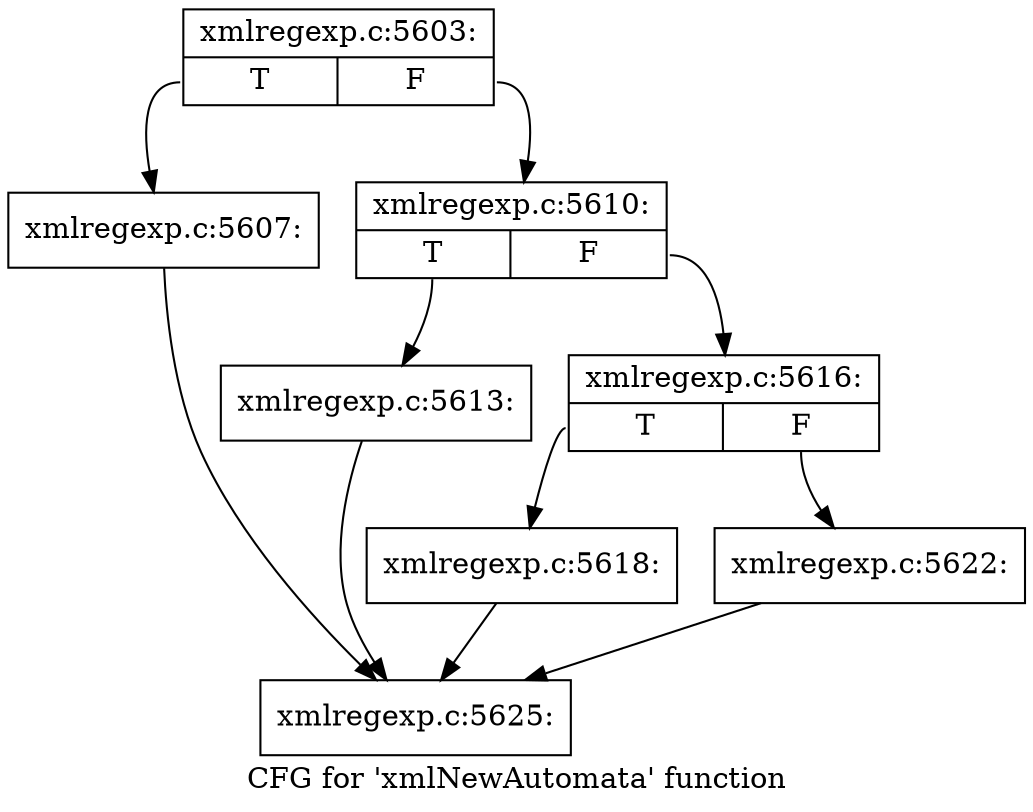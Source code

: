 digraph "CFG for 'xmlNewAutomata' function" {
	label="CFG for 'xmlNewAutomata' function";

	Node0x390b6e0 [shape=record,label="{xmlregexp.c:5603:|{<s0>T|<s1>F}}"];
	Node0x390b6e0:s0 -> Node0x3913da0;
	Node0x390b6e0:s1 -> Node0x3913df0;
	Node0x3913da0 [shape=record,label="{xmlregexp.c:5607:}"];
	Node0x3913da0 -> Node0x3913920;
	Node0x3913df0 [shape=record,label="{xmlregexp.c:5610:|{<s0>T|<s1>F}}"];
	Node0x3913df0:s0 -> Node0x3914a40;
	Node0x3913df0:s1 -> Node0x3914a90;
	Node0x3914a40 [shape=record,label="{xmlregexp.c:5613:}"];
	Node0x3914a40 -> Node0x3913920;
	Node0x3914a90 [shape=record,label="{xmlregexp.c:5616:|{<s0>T|<s1>F}}"];
	Node0x3914a90:s0 -> Node0x39155b0;
	Node0x3914a90:s1 -> Node0x3915600;
	Node0x39155b0 [shape=record,label="{xmlregexp.c:5618:}"];
	Node0x39155b0 -> Node0x3913920;
	Node0x3915600 [shape=record,label="{xmlregexp.c:5622:}"];
	Node0x3915600 -> Node0x3913920;
	Node0x3913920 [shape=record,label="{xmlregexp.c:5625:}"];
}
